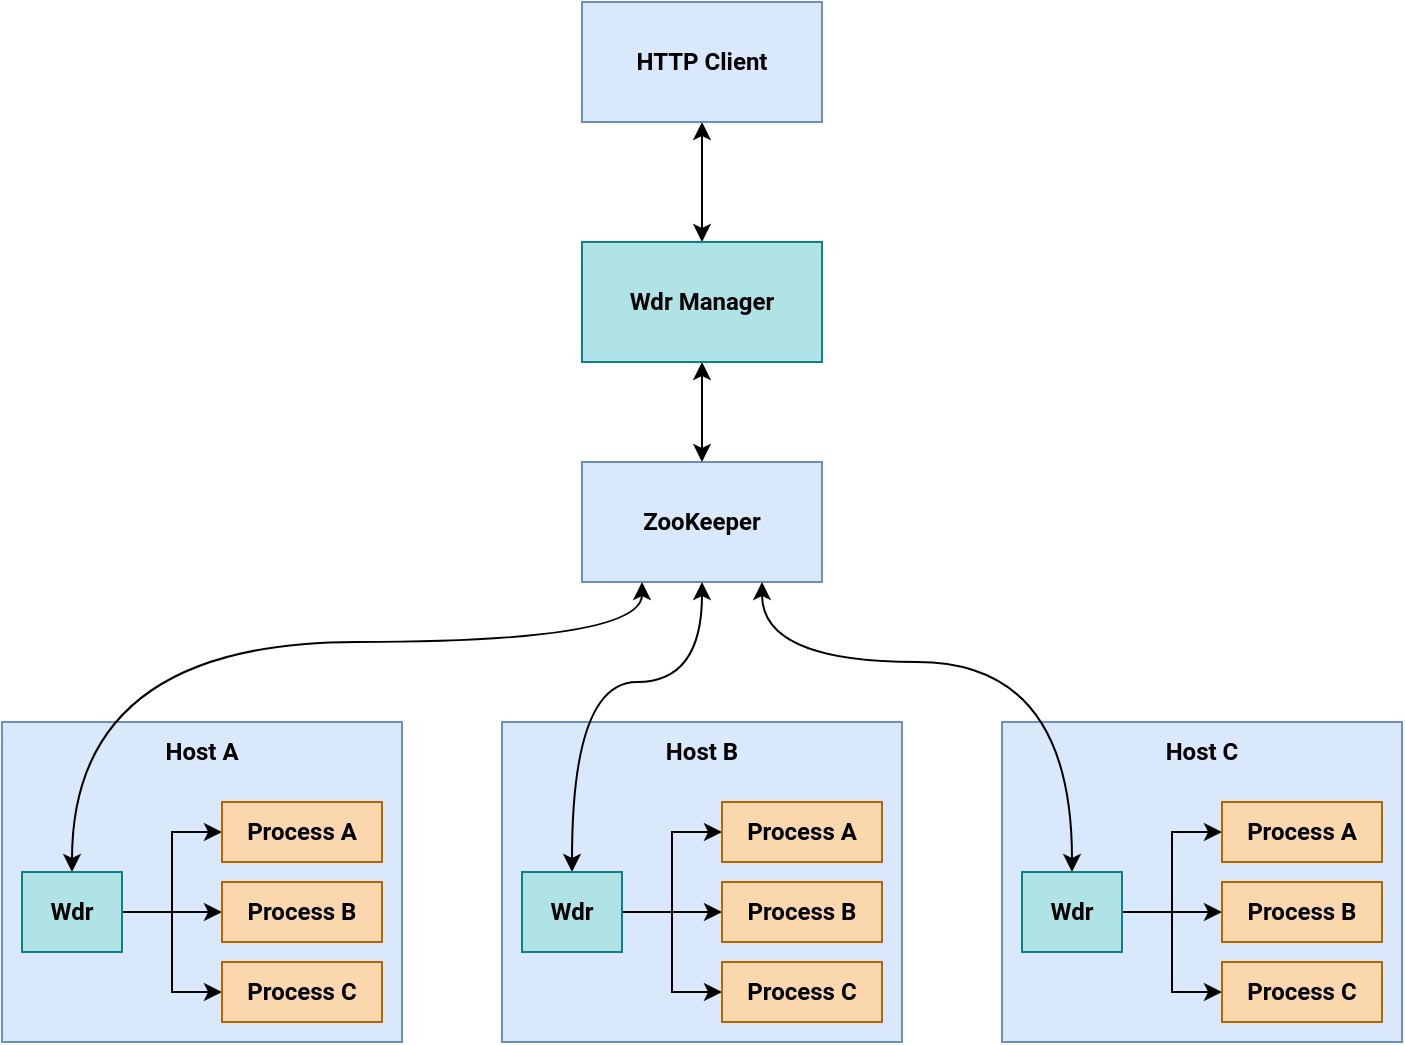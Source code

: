 <mxfile version="13.9.9" type="device"><diagram id="7BXeCirDNg2LT2XjL74e" name="第 1 页"><mxGraphModel dx="877" dy="680" grid="1" gridSize="10" guides="1" tooltips="1" connect="1" arrows="1" fold="1" page="1" pageScale="1" pageWidth="827" pageHeight="1169" math="0" shadow="0"><root><mxCell id="0"/><mxCell id="1" parent="0"/><mxCell id="69mbZNOfIzgb9JVhZkUA-6" style="edgeStyle=none;rounded=0;orthogonalLoop=1;jettySize=auto;html=1;startArrow=classic;startFill=1;" edge="1" parent="1" source="69mbZNOfIzgb9JVhZkUA-1" target="69mbZNOfIzgb9JVhZkUA-3"><mxGeometry relative="1" as="geometry"/></mxCell><mxCell id="69mbZNOfIzgb9JVhZkUA-1" value="&lt;b&gt;&lt;font data-font-src=&quot;https://fonts.googleapis.com/css?family=Roboto&quot; face=&quot;Roboto&quot;&gt;HTTP Client&lt;/font&gt;&lt;/b&gt;" style="rounded=0;whiteSpace=wrap;html=1;fillColor=#dae8fc;strokeColor=#6c8ebf;" vertex="1" parent="1"><mxGeometry x="330" y="330" width="120" height="60" as="geometry"/></mxCell><mxCell id="69mbZNOfIzgb9JVhZkUA-2" value="&lt;font face=&quot;Roboto&quot; data-font-src=&quot;https://fonts.googleapis.com/css?family=Roboto&quot;&gt;&lt;b&gt;ZooKeeper&lt;/b&gt;&lt;/font&gt;" style="rounded=0;whiteSpace=wrap;html=1;fillColor=#dae8fc;strokeColor=#6c8ebf;" vertex="1" parent="1"><mxGeometry x="330" y="560" width="120" height="60" as="geometry"/></mxCell><mxCell id="69mbZNOfIzgb9JVhZkUA-7" style="edgeStyle=none;rounded=0;orthogonalLoop=1;jettySize=auto;html=1;entryX=0.5;entryY=0;entryDx=0;entryDy=0;startArrow=classic;startFill=1;" edge="1" parent="1" source="69mbZNOfIzgb9JVhZkUA-3" target="69mbZNOfIzgb9JVhZkUA-2"><mxGeometry relative="1" as="geometry"/></mxCell><mxCell id="69mbZNOfIzgb9JVhZkUA-3" value="&lt;font face=&quot;Roboto&quot; data-font-src=&quot;https://fonts.googleapis.com/css?family=Roboto&quot;&gt;&lt;b&gt;Wdr Manager&lt;/b&gt;&lt;/font&gt;" style="rounded=0;whiteSpace=wrap;html=1;fillColor=#b0e3e6;strokeColor=#0e8088;" vertex="1" parent="1"><mxGeometry x="330" y="450" width="120" height="60" as="geometry"/></mxCell><mxCell id="69mbZNOfIzgb9JVhZkUA-8" value="" style="rounded=0;whiteSpace=wrap;html=1;fillColor=#dae8fc;strokeColor=#6c8ebf;align=center;" vertex="1" parent="1"><mxGeometry x="290" y="690" width="200" height="160" as="geometry"/></mxCell><mxCell id="69mbZNOfIzgb9JVhZkUA-10" value="&lt;b style=&quot;font-family: &amp;#34;roboto&amp;#34;&quot;&gt;Host B&lt;/b&gt;" style="text;html=1;strokeColor=none;fillColor=none;align=center;verticalAlign=middle;whiteSpace=wrap;rounded=0;" vertex="1" parent="1"><mxGeometry x="355" y="690" width="70" height="30" as="geometry"/></mxCell><mxCell id="69mbZNOfIzgb9JVhZkUA-16" style="edgeStyle=orthogonalEdgeStyle;rounded=0;orthogonalLoop=1;jettySize=auto;html=1;entryX=0;entryY=0.5;entryDx=0;entryDy=0;startArrow=none;startFill=0;" edge="1" parent="1" source="69mbZNOfIzgb9JVhZkUA-11" target="69mbZNOfIzgb9JVhZkUA-13"><mxGeometry relative="1" as="geometry"/></mxCell><mxCell id="69mbZNOfIzgb9JVhZkUA-17" style="edgeStyle=orthogonalEdgeStyle;rounded=0;orthogonalLoop=1;jettySize=auto;html=1;entryX=0;entryY=0.5;entryDx=0;entryDy=0;startArrow=none;startFill=0;" edge="1" parent="1" source="69mbZNOfIzgb9JVhZkUA-11" target="69mbZNOfIzgb9JVhZkUA-14"><mxGeometry relative="1" as="geometry"/></mxCell><mxCell id="69mbZNOfIzgb9JVhZkUA-18" style="edgeStyle=orthogonalEdgeStyle;rounded=0;orthogonalLoop=1;jettySize=auto;html=1;entryX=0;entryY=0.5;entryDx=0;entryDy=0;startArrow=none;startFill=0;" edge="1" parent="1" source="69mbZNOfIzgb9JVhZkUA-11" target="69mbZNOfIzgb9JVhZkUA-15"><mxGeometry relative="1" as="geometry"/></mxCell><mxCell id="69mbZNOfIzgb9JVhZkUA-43" style="edgeStyle=orthogonalEdgeStyle;curved=1;rounded=0;orthogonalLoop=1;jettySize=auto;html=1;entryX=0.5;entryY=1;entryDx=0;entryDy=0;startArrow=classic;startFill=1;" edge="1" parent="1" source="69mbZNOfIzgb9JVhZkUA-11" target="69mbZNOfIzgb9JVhZkUA-2"><mxGeometry relative="1" as="geometry"><Array as="points"><mxPoint x="325" y="670"/><mxPoint x="390" y="670"/></Array></mxGeometry></mxCell><mxCell id="69mbZNOfIzgb9JVhZkUA-11" value="&lt;font face=&quot;Roboto&quot; data-font-src=&quot;https://fonts.googleapis.com/css?family=Roboto&quot;&gt;&lt;b&gt;Wdr&lt;/b&gt;&lt;/font&gt;" style="rounded=0;whiteSpace=wrap;html=1;fillColor=#b0e3e6;strokeColor=#0e8088;" vertex="1" parent="1"><mxGeometry x="300" y="765" width="50" height="40" as="geometry"/></mxCell><mxCell id="69mbZNOfIzgb9JVhZkUA-13" value="&lt;font face=&quot;Roboto&quot; data-font-src=&quot;https://fonts.googleapis.com/css?family=Roboto&quot;&gt;&lt;b&gt;Process A&lt;/b&gt;&lt;/font&gt;" style="rounded=0;whiteSpace=wrap;html=1;fillColor=#fad7ac;strokeColor=#b46504;" vertex="1" parent="1"><mxGeometry x="400" y="730" width="80" height="30" as="geometry"/></mxCell><mxCell id="69mbZNOfIzgb9JVhZkUA-14" value="&lt;font face=&quot;Roboto&quot; data-font-src=&quot;https://fonts.googleapis.com/css?family=Roboto&quot;&gt;&lt;b&gt;Process B&lt;/b&gt;&lt;/font&gt;" style="rounded=0;whiteSpace=wrap;html=1;fillColor=#fad7ac;strokeColor=#b46504;" vertex="1" parent="1"><mxGeometry x="400" y="770" width="80" height="30" as="geometry"/></mxCell><mxCell id="69mbZNOfIzgb9JVhZkUA-15" value="&lt;font face=&quot;Roboto&quot; data-font-src=&quot;https://fonts.googleapis.com/css?family=Roboto&quot;&gt;&lt;b&gt;Process C&lt;/b&gt;&lt;/font&gt;" style="rounded=0;whiteSpace=wrap;html=1;fillColor=#fad7ac;strokeColor=#b46504;" vertex="1" parent="1"><mxGeometry x="400" y="810" width="80" height="30" as="geometry"/></mxCell><mxCell id="69mbZNOfIzgb9JVhZkUA-20" value="" style="rounded=0;whiteSpace=wrap;html=1;fillColor=#dae8fc;strokeColor=#6c8ebf;align=center;" vertex="1" parent="1"><mxGeometry x="40" y="690" width="200" height="160" as="geometry"/></mxCell><mxCell id="69mbZNOfIzgb9JVhZkUA-21" value="&lt;b style=&quot;font-family: &amp;#34;roboto&amp;#34;&quot;&gt;Host A&lt;/b&gt;" style="text;html=1;strokeColor=none;fillColor=none;align=center;verticalAlign=middle;whiteSpace=wrap;rounded=0;" vertex="1" parent="1"><mxGeometry x="105" y="690" width="70" height="30" as="geometry"/></mxCell><mxCell id="69mbZNOfIzgb9JVhZkUA-22" style="edgeStyle=orthogonalEdgeStyle;rounded=0;orthogonalLoop=1;jettySize=auto;html=1;entryX=0;entryY=0.5;entryDx=0;entryDy=0;startArrow=none;startFill=0;" edge="1" parent="1" source="69mbZNOfIzgb9JVhZkUA-25" target="69mbZNOfIzgb9JVhZkUA-26"><mxGeometry relative="1" as="geometry"/></mxCell><mxCell id="69mbZNOfIzgb9JVhZkUA-23" style="edgeStyle=orthogonalEdgeStyle;rounded=0;orthogonalLoop=1;jettySize=auto;html=1;entryX=0;entryY=0.5;entryDx=0;entryDy=0;startArrow=none;startFill=0;" edge="1" parent="1" source="69mbZNOfIzgb9JVhZkUA-25" target="69mbZNOfIzgb9JVhZkUA-27"><mxGeometry relative="1" as="geometry"/></mxCell><mxCell id="69mbZNOfIzgb9JVhZkUA-24" style="edgeStyle=orthogonalEdgeStyle;rounded=0;orthogonalLoop=1;jettySize=auto;html=1;entryX=0;entryY=0.5;entryDx=0;entryDy=0;startArrow=none;startFill=0;" edge="1" parent="1" source="69mbZNOfIzgb9JVhZkUA-25" target="69mbZNOfIzgb9JVhZkUA-28"><mxGeometry relative="1" as="geometry"/></mxCell><mxCell id="69mbZNOfIzgb9JVhZkUA-38" style="rounded=0;orthogonalLoop=1;jettySize=auto;html=1;entryX=0.25;entryY=1;entryDx=0;entryDy=0;startArrow=classic;startFill=1;edgeStyle=orthogonalEdgeStyle;curved=1;" edge="1" parent="1" source="69mbZNOfIzgb9JVhZkUA-25" target="69mbZNOfIzgb9JVhZkUA-2"><mxGeometry relative="1" as="geometry"><Array as="points"><mxPoint x="75" y="650"/><mxPoint x="360" y="650"/></Array></mxGeometry></mxCell><mxCell id="69mbZNOfIzgb9JVhZkUA-25" value="&lt;font face=&quot;Roboto&quot; data-font-src=&quot;https://fonts.googleapis.com/css?family=Roboto&quot;&gt;&lt;b&gt;Wdr&lt;/b&gt;&lt;/font&gt;" style="rounded=0;whiteSpace=wrap;html=1;fillColor=#b0e3e6;strokeColor=#0e8088;" vertex="1" parent="1"><mxGeometry x="50" y="765" width="50" height="40" as="geometry"/></mxCell><mxCell id="69mbZNOfIzgb9JVhZkUA-26" value="&lt;font face=&quot;Roboto&quot; data-font-src=&quot;https://fonts.googleapis.com/css?family=Roboto&quot;&gt;&lt;b&gt;Process A&lt;/b&gt;&lt;/font&gt;" style="rounded=0;whiteSpace=wrap;html=1;fillColor=#fad7ac;strokeColor=#b46504;" vertex="1" parent="1"><mxGeometry x="150" y="730" width="80" height="30" as="geometry"/></mxCell><mxCell id="69mbZNOfIzgb9JVhZkUA-27" value="&lt;font face=&quot;Roboto&quot; data-font-src=&quot;https://fonts.googleapis.com/css?family=Roboto&quot;&gt;&lt;b&gt;Process B&lt;/b&gt;&lt;/font&gt;" style="rounded=0;whiteSpace=wrap;html=1;fillColor=#fad7ac;strokeColor=#b46504;" vertex="1" parent="1"><mxGeometry x="150" y="770" width="80" height="30" as="geometry"/></mxCell><mxCell id="69mbZNOfIzgb9JVhZkUA-28" value="&lt;font face=&quot;Roboto&quot; data-font-src=&quot;https://fonts.googleapis.com/css?family=Roboto&quot;&gt;&lt;b&gt;Process C&lt;/b&gt;&lt;/font&gt;" style="rounded=0;whiteSpace=wrap;html=1;fillColor=#fad7ac;strokeColor=#b46504;" vertex="1" parent="1"><mxGeometry x="150" y="810" width="80" height="30" as="geometry"/></mxCell><mxCell id="69mbZNOfIzgb9JVhZkUA-29" value="" style="rounded=0;whiteSpace=wrap;html=1;fillColor=#dae8fc;strokeColor=#6c8ebf;align=center;" vertex="1" parent="1"><mxGeometry x="540" y="690" width="200" height="160" as="geometry"/></mxCell><mxCell id="69mbZNOfIzgb9JVhZkUA-30" value="&lt;b style=&quot;font-family: &amp;#34;roboto&amp;#34;&quot;&gt;Host C&lt;/b&gt;" style="text;html=1;strokeColor=none;fillColor=none;align=center;verticalAlign=middle;whiteSpace=wrap;rounded=0;" vertex="1" parent="1"><mxGeometry x="605" y="690" width="70" height="30" as="geometry"/></mxCell><mxCell id="69mbZNOfIzgb9JVhZkUA-31" style="edgeStyle=orthogonalEdgeStyle;rounded=0;orthogonalLoop=1;jettySize=auto;html=1;entryX=0;entryY=0.5;entryDx=0;entryDy=0;startArrow=none;startFill=0;" edge="1" parent="1" source="69mbZNOfIzgb9JVhZkUA-34" target="69mbZNOfIzgb9JVhZkUA-35"><mxGeometry relative="1" as="geometry"/></mxCell><mxCell id="69mbZNOfIzgb9JVhZkUA-32" style="edgeStyle=orthogonalEdgeStyle;rounded=0;orthogonalLoop=1;jettySize=auto;html=1;entryX=0;entryY=0.5;entryDx=0;entryDy=0;startArrow=none;startFill=0;" edge="1" parent="1" source="69mbZNOfIzgb9JVhZkUA-34" target="69mbZNOfIzgb9JVhZkUA-36"><mxGeometry relative="1" as="geometry"/></mxCell><mxCell id="69mbZNOfIzgb9JVhZkUA-33" style="edgeStyle=orthogonalEdgeStyle;rounded=0;orthogonalLoop=1;jettySize=auto;html=1;entryX=0;entryY=0.5;entryDx=0;entryDy=0;startArrow=none;startFill=0;" edge="1" parent="1" source="69mbZNOfIzgb9JVhZkUA-34" target="69mbZNOfIzgb9JVhZkUA-37"><mxGeometry relative="1" as="geometry"/></mxCell><mxCell id="69mbZNOfIzgb9JVhZkUA-42" style="edgeStyle=orthogonalEdgeStyle;curved=1;rounded=0;orthogonalLoop=1;jettySize=auto;html=1;exitX=0.5;exitY=0;exitDx=0;exitDy=0;entryX=0.75;entryY=1;entryDx=0;entryDy=0;startArrow=classic;startFill=1;" edge="1" parent="1" source="69mbZNOfIzgb9JVhZkUA-34" target="69mbZNOfIzgb9JVhZkUA-2"><mxGeometry relative="1" as="geometry"><Array as="points"><mxPoint x="575" y="660"/><mxPoint x="420" y="660"/></Array></mxGeometry></mxCell><mxCell id="69mbZNOfIzgb9JVhZkUA-34" value="&lt;font face=&quot;Roboto&quot; data-font-src=&quot;https://fonts.googleapis.com/css?family=Roboto&quot;&gt;&lt;b&gt;Wdr&lt;/b&gt;&lt;/font&gt;" style="rounded=0;whiteSpace=wrap;html=1;fillColor=#b0e3e6;strokeColor=#0e8088;" vertex="1" parent="1"><mxGeometry x="550" y="765" width="50" height="40" as="geometry"/></mxCell><mxCell id="69mbZNOfIzgb9JVhZkUA-35" value="&lt;font face=&quot;Roboto&quot; data-font-src=&quot;https://fonts.googleapis.com/css?family=Roboto&quot;&gt;&lt;b&gt;Process A&lt;/b&gt;&lt;/font&gt;" style="rounded=0;whiteSpace=wrap;html=1;fillColor=#fad7ac;strokeColor=#b46504;" vertex="1" parent="1"><mxGeometry x="650" y="730" width="80" height="30" as="geometry"/></mxCell><mxCell id="69mbZNOfIzgb9JVhZkUA-36" value="&lt;font face=&quot;Roboto&quot; data-font-src=&quot;https://fonts.googleapis.com/css?family=Roboto&quot;&gt;&lt;b&gt;Process B&lt;/b&gt;&lt;/font&gt;" style="rounded=0;whiteSpace=wrap;html=1;fillColor=#fad7ac;strokeColor=#b46504;" vertex="1" parent="1"><mxGeometry x="650" y="770" width="80" height="30" as="geometry"/></mxCell><mxCell id="69mbZNOfIzgb9JVhZkUA-37" value="&lt;font face=&quot;Roboto&quot; data-font-src=&quot;https://fonts.googleapis.com/css?family=Roboto&quot;&gt;&lt;b&gt;Process C&lt;/b&gt;&lt;/font&gt;" style="rounded=0;whiteSpace=wrap;html=1;fillColor=#fad7ac;strokeColor=#b46504;" vertex="1" parent="1"><mxGeometry x="650" y="810" width="80" height="30" as="geometry"/></mxCell></root></mxGraphModel></diagram></mxfile>